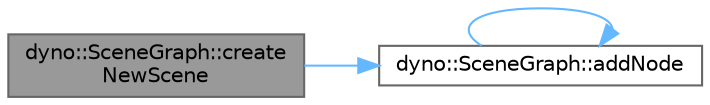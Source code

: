 digraph "dyno::SceneGraph::createNewScene"
{
 // LATEX_PDF_SIZE
  bgcolor="transparent";
  edge [fontname=Helvetica,fontsize=10,labelfontname=Helvetica,labelfontsize=10];
  node [fontname=Helvetica,fontsize=10,shape=box,height=0.2,width=0.4];
  rankdir="LR";
  Node1 [id="Node000001",label="dyno::SceneGraph::create\lNewScene",height=0.2,width=0.4,color="gray40", fillcolor="grey60", style="filled", fontcolor="black",tooltip=" "];
  Node1 -> Node2 [id="edge1_Node000001_Node000002",color="steelblue1",style="solid",tooltip=" "];
  Node2 [id="Node000002",label="dyno::SceneGraph::addNode",height=0.2,width=0.4,color="grey40", fillcolor="white", style="filled",URL="$classdyno_1_1_scene_graph.html#af150745789a20b2ea02a9e3226c9f067",tooltip=" "];
  Node2 -> Node2 [id="edge2_Node000002_Node000002",color="steelblue1",style="solid",tooltip=" "];
}
